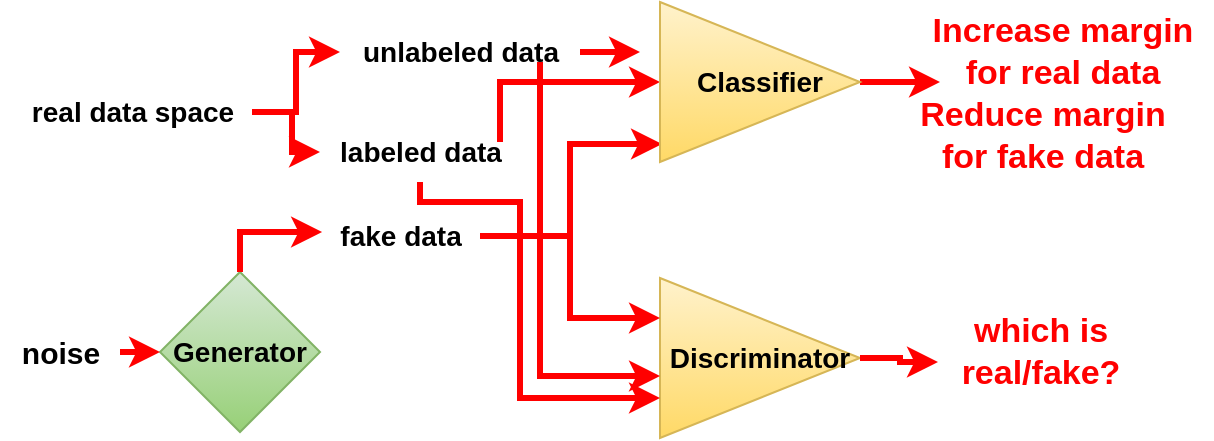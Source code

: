 <mxfile version="22.1.4" type="github">
  <diagram name="Page-1" id="VEEcHr_Mc2EGBdQ7Av7T">
    <mxGraphModel dx="1434" dy="827" grid="1" gridSize="10" guides="1" tooltips="1" connect="1" arrows="1" fold="1" page="1" pageScale="1" pageWidth="3200" pageHeight="5500" math="0" shadow="0">
      <root>
        <mxCell id="0" />
        <mxCell id="1" parent="0" />
        <mxCell id="SFRgPyl-CG8Z2idrRait-3" value="&lt;font style=&quot;font-size: 14px;&quot;&gt;&lt;b&gt;Discriminator&lt;/b&gt;&lt;/font&gt;" style="triangle;whiteSpace=wrap;html=1;fillColor=#fff2cc;strokeColor=#d6b656;gradientColor=#ffd966;" vertex="1" parent="1">
          <mxGeometry x="700" y="478" width="100" height="80" as="geometry" />
        </mxCell>
        <mxCell id="SFRgPyl-CG8Z2idrRait-4" value="&lt;b&gt;&lt;font style=&quot;font-size: 14px;&quot;&gt;Generator&lt;/font&gt;&lt;/b&gt;" style="rhombus;whiteSpace=wrap;html=1;fillColor=#d5e8d4;strokeColor=#82b366;gradientColor=#97d077;" vertex="1" parent="1">
          <mxGeometry x="450" y="475" width="80" height="80" as="geometry" />
        </mxCell>
        <mxCell id="SFRgPyl-CG8Z2idrRait-44" style="edgeStyle=orthogonalEdgeStyle;rounded=0;orthogonalLoop=1;jettySize=auto;html=1;entryX=0;entryY=0.5;entryDx=0;entryDy=0;strokeWidth=3;strokeColor=#FF0000;" edge="1" parent="1" source="SFRgPyl-CG8Z2idrRait-6" target="SFRgPyl-CG8Z2idrRait-4">
          <mxGeometry relative="1" as="geometry">
            <Array as="points">
              <mxPoint x="440" y="515" />
              <mxPoint x="440" y="515" />
            </Array>
          </mxGeometry>
        </mxCell>
        <mxCell id="SFRgPyl-CG8Z2idrRait-6" value="&lt;font style=&quot;font-size: 15px;&quot;&gt;&lt;b&gt;noise&lt;/b&gt;&lt;/font&gt;" style="text;html=1;align=center;verticalAlign=middle;resizable=0;points=[];autosize=1;strokeColor=none;fillColor=none;" vertex="1" parent="1">
          <mxGeometry x="370" y="500" width="60" height="30" as="geometry" />
        </mxCell>
        <mxCell id="SFRgPyl-CG8Z2idrRait-34" style="edgeStyle=orthogonalEdgeStyle;rounded=0;orthogonalLoop=1;jettySize=auto;html=1;entryX=0;entryY=0.25;entryDx=0;entryDy=0;strokeWidth=3;strokeColor=#FF0000;" edge="1" parent="1" source="SFRgPyl-CG8Z2idrRait-8" target="SFRgPyl-CG8Z2idrRait-3">
          <mxGeometry relative="1" as="geometry" />
        </mxCell>
        <mxCell id="SFRgPyl-CG8Z2idrRait-35" style="edgeStyle=orthogonalEdgeStyle;rounded=0;orthogonalLoop=1;jettySize=auto;html=1;entryX=0.01;entryY=0.888;entryDx=0;entryDy=0;entryPerimeter=0;strokeWidth=3;strokeColor=#FF0000;" edge="1" parent="1" source="SFRgPyl-CG8Z2idrRait-8" target="SFRgPyl-CG8Z2idrRait-16">
          <mxGeometry relative="1" as="geometry" />
        </mxCell>
        <mxCell id="SFRgPyl-CG8Z2idrRait-8" value="&lt;font style=&quot;font-size: 14px;&quot;&gt;&lt;b&gt;fake data&lt;/b&gt;&lt;/font&gt;" style="text;html=1;align=center;verticalAlign=middle;resizable=0;points=[];autosize=1;strokeColor=none;fillColor=none;" vertex="1" parent="1">
          <mxGeometry x="530" y="442" width="80" height="30" as="geometry" />
        </mxCell>
        <mxCell id="SFRgPyl-CG8Z2idrRait-31" style="edgeStyle=orthogonalEdgeStyle;rounded=0;orthogonalLoop=1;jettySize=auto;html=1;strokeWidth=3;strokeColor=#FF0000;" edge="1" parent="1" source="SFRgPyl-CG8Z2idrRait-9" target="SFRgPyl-CG8Z2idrRait-17">
          <mxGeometry relative="1" as="geometry" />
        </mxCell>
        <mxCell id="SFRgPyl-CG8Z2idrRait-32" style="edgeStyle=orthogonalEdgeStyle;rounded=0;orthogonalLoop=1;jettySize=auto;html=1;strokeWidth=3;strokeColor=#FF0000;" edge="1" parent="1" source="SFRgPyl-CG8Z2idrRait-9" target="SFRgPyl-CG8Z2idrRait-11">
          <mxGeometry relative="1" as="geometry" />
        </mxCell>
        <mxCell id="SFRgPyl-CG8Z2idrRait-9" value="&lt;font style=&quot;font-size: 14px;&quot;&gt;&lt;b&gt;real data space&lt;/b&gt;&lt;/font&gt;" style="text;html=1;align=center;verticalAlign=middle;resizable=0;points=[];autosize=1;strokeColor=none;fillColor=none;" vertex="1" parent="1">
          <mxGeometry x="376" y="380" width="120" height="30" as="geometry" />
        </mxCell>
        <mxCell id="SFRgPyl-CG8Z2idrRait-36" style="edgeStyle=orthogonalEdgeStyle;rounded=0;orthogonalLoop=1;jettySize=auto;html=1;entryX=0;entryY=0.75;entryDx=0;entryDy=0;strokeWidth=3;strokeColor=#FF0000;" edge="1" parent="1" source="SFRgPyl-CG8Z2idrRait-11" target="SFRgPyl-CG8Z2idrRait-3">
          <mxGeometry relative="1" as="geometry">
            <Array as="points">
              <mxPoint x="580" y="440" />
              <mxPoint x="630" y="440" />
              <mxPoint x="630" y="538" />
            </Array>
          </mxGeometry>
        </mxCell>
        <mxCell id="SFRgPyl-CG8Z2idrRait-38" style="edgeStyle=orthogonalEdgeStyle;rounded=0;orthogonalLoop=1;jettySize=auto;html=1;entryX=0;entryY=0.5;entryDx=0;entryDy=0;strokeWidth=3;strokeColor=#FF0000;" edge="1" parent="1" target="SFRgPyl-CG8Z2idrRait-16">
          <mxGeometry relative="1" as="geometry">
            <mxPoint x="620" y="410" as="sourcePoint" />
            <Array as="points">
              <mxPoint x="620" y="380" />
            </Array>
          </mxGeometry>
        </mxCell>
        <mxCell id="SFRgPyl-CG8Z2idrRait-11" value="&lt;font style=&quot;font-size: 14px;&quot;&gt;&lt;b&gt;labeled data&lt;/b&gt;&lt;/font&gt;" style="text;html=1;align=center;verticalAlign=middle;resizable=0;points=[];autosize=1;strokeColor=none;fillColor=none;" vertex="1" parent="1">
          <mxGeometry x="530" y="400" width="100" height="30" as="geometry" />
        </mxCell>
        <mxCell id="SFRgPyl-CG8Z2idrRait-12" value="&lt;font color=&quot;#ff0000&quot; style=&quot;font-size: 17px;&quot;&gt;&lt;b&gt;which is &lt;br&gt;real/fake?&lt;/b&gt;&lt;/font&gt;" style="text;html=1;align=center;verticalAlign=middle;resizable=0;points=[];autosize=1;strokeColor=none;fillColor=none;" vertex="1" parent="1">
          <mxGeometry x="840" y="490" width="100" height="50" as="geometry" />
        </mxCell>
        <mxCell id="SFRgPyl-CG8Z2idrRait-40" style="edgeStyle=orthogonalEdgeStyle;rounded=0;orthogonalLoop=1;jettySize=auto;html=1;strokeColor=#FF0000;strokeWidth=3;" edge="1" parent="1" source="SFRgPyl-CG8Z2idrRait-16">
          <mxGeometry relative="1" as="geometry">
            <mxPoint x="840" y="380" as="targetPoint" />
          </mxGeometry>
        </mxCell>
        <mxCell id="SFRgPyl-CG8Z2idrRait-16" value="&lt;font style=&quot;font-size: 14px;&quot;&gt;&lt;b&gt;Classifier&lt;/b&gt;&lt;/font&gt;" style="triangle;whiteSpace=wrap;html=1;fillColor=#fff2cc;strokeColor=#d6b656;gradientColor=#ffd966;" vertex="1" parent="1">
          <mxGeometry x="700" y="340" width="100" height="80" as="geometry" />
        </mxCell>
        <mxCell id="SFRgPyl-CG8Z2idrRait-24" style="edgeStyle=orthogonalEdgeStyle;rounded=0;orthogonalLoop=1;jettySize=auto;html=1;strokeWidth=3;strokeColor=#FF0000;" edge="1" parent="1" source="SFRgPyl-CG8Z2idrRait-17">
          <mxGeometry relative="1" as="geometry">
            <mxPoint x="690" y="365" as="targetPoint" />
          </mxGeometry>
        </mxCell>
        <mxCell id="SFRgPyl-CG8Z2idrRait-17" value="&lt;font&gt;&lt;b&gt;&lt;span style=&quot;font-size: 14px;&quot;&gt;unlabeled data&lt;/span&gt;&lt;/b&gt;&lt;/font&gt;" style="text;html=1;align=center;verticalAlign=middle;resizable=0;points=[];autosize=1;strokeColor=none;fillColor=none;" vertex="1" parent="1">
          <mxGeometry x="540" y="350" width="120" height="30" as="geometry" />
        </mxCell>
        <mxCell id="SFRgPyl-CG8Z2idrRait-33" style="edgeStyle=orthogonalEdgeStyle;rounded=0;orthogonalLoop=1;jettySize=auto;html=1;exitX=0.5;exitY=0;exitDx=0;exitDy=0;entryX=0.013;entryY=0.433;entryDx=0;entryDy=0;entryPerimeter=0;strokeWidth=3;strokeColor=#FF0000;" edge="1" parent="1" source="SFRgPyl-CG8Z2idrRait-4" target="SFRgPyl-CG8Z2idrRait-8">
          <mxGeometry relative="1" as="geometry" />
        </mxCell>
        <mxCell id="SFRgPyl-CG8Z2idrRait-37" style="edgeStyle=orthogonalEdgeStyle;rounded=0;orthogonalLoop=1;jettySize=auto;html=1;entryX=0;entryY=0.613;entryDx=0;entryDy=0;entryPerimeter=0;strokeWidth=3;strokeColor=#FF0000;" edge="1" parent="1" target="SFRgPyl-CG8Z2idrRait-3">
          <mxGeometry relative="1" as="geometry">
            <mxPoint x="640" y="370" as="sourcePoint" />
            <Array as="points">
              <mxPoint x="640" y="527" />
            </Array>
          </mxGeometry>
        </mxCell>
        <mxCell id="SFRgPyl-CG8Z2idrRait-39" style="edgeStyle=orthogonalEdgeStyle;rounded=0;orthogonalLoop=1;jettySize=auto;html=1;entryX=-0.01;entryY=0.6;entryDx=0;entryDy=0;entryPerimeter=0;strokeWidth=3;strokeColor=#FF0000;" edge="1" parent="1" source="SFRgPyl-CG8Z2idrRait-3" target="SFRgPyl-CG8Z2idrRait-12">
          <mxGeometry relative="1" as="geometry" />
        </mxCell>
        <mxCell id="SFRgPyl-CG8Z2idrRait-41" value="&lt;font color=&quot;#ff0000&quot;&gt;&lt;span style=&quot;caret-color: rgb(255, 0, 0); font-size: 17px;&quot;&gt;&lt;b&gt;Increase margin &lt;br&gt;for real data&lt;/b&gt;&lt;/span&gt;&lt;/font&gt;" style="text;html=1;align=center;verticalAlign=middle;resizable=0;points=[];autosize=1;strokeColor=none;fillColor=none;" vertex="1" parent="1">
          <mxGeometry x="826" y="340" width="150" height="50" as="geometry" />
        </mxCell>
        <mxCell id="SFRgPyl-CG8Z2idrRait-43" value="&lt;font color=&quot;#ff0000&quot;&gt;&lt;span style=&quot;caret-color: rgb(255, 0, 0); font-size: 17px;&quot;&gt;&lt;b&gt;Reduce margin &lt;br&gt;for fake data&lt;/b&gt;&lt;/span&gt;&lt;/font&gt;" style="text;html=1;align=center;verticalAlign=middle;resizable=0;points=[];autosize=1;strokeColor=none;fillColor=none;" vertex="1" parent="1">
          <mxGeometry x="816" y="382" width="150" height="50" as="geometry" />
        </mxCell>
      </root>
    </mxGraphModel>
  </diagram>
</mxfile>
